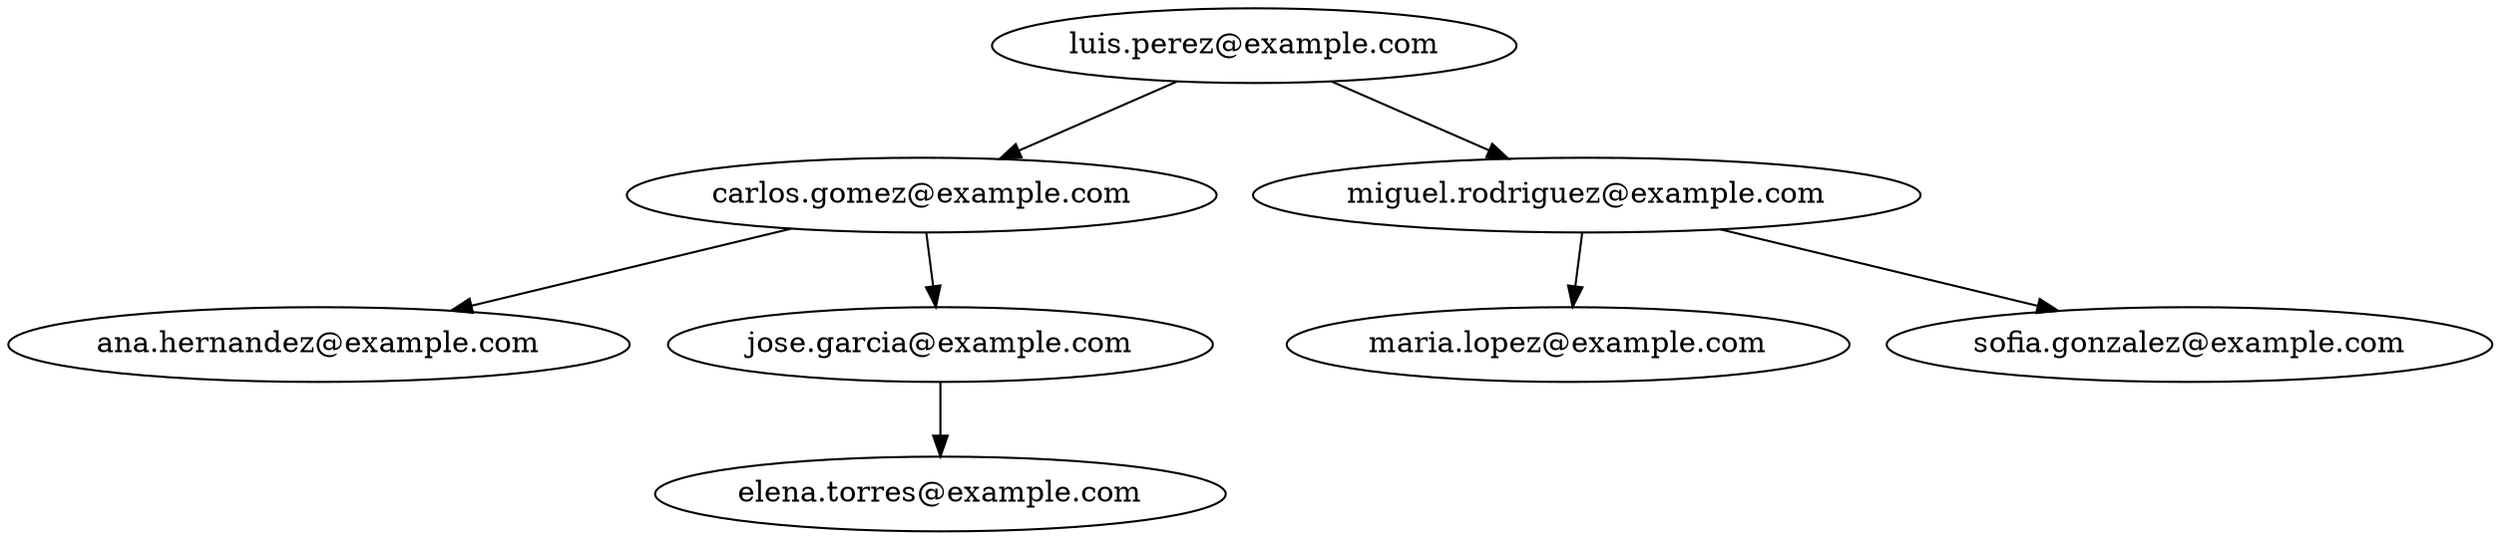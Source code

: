 digraph G {
Nodo0x24b95ad95a0[label = "luis.perez@example.com"];
Nodo0x24b95ad95a0->Nodo0x24b95ad9db0;
Nodo0x24b95ad95a0->Nodo0x24b95ad9f90;
Nodo0x24b95ad9db0[label = "carlos.gomez@example.com"];
Nodo0x24b95ad9db0->Nodo0x24b95ad9600;
Nodo0x24b95ad9db0->Nodo0x24b95ad9b70;
Nodo0x24b95ad9600[label = "ana.hernandez@example.com"];
Nodo0x24b95ad9b70[label = "jose.garcia@example.com"];
Nodo0x24b95ad9b70->Nodo0x24b95ad97e0;
Nodo0x24b95ad97e0[label = "elena.torres@example.com"];
Nodo0x24b95ad9f90[label = "miguel.rodriguez@example.com"];
Nodo0x24b95ad9f90->Nodo0x24b95ad96f0;
Nodo0x24b95ad9f90->Nodo0x24b95ad9690;
Nodo0x24b95ad96f0[label = "maria.lopez@example.com"];
Nodo0x24b95ad9690[label = "sofia.gonzalez@example.com"];
}
